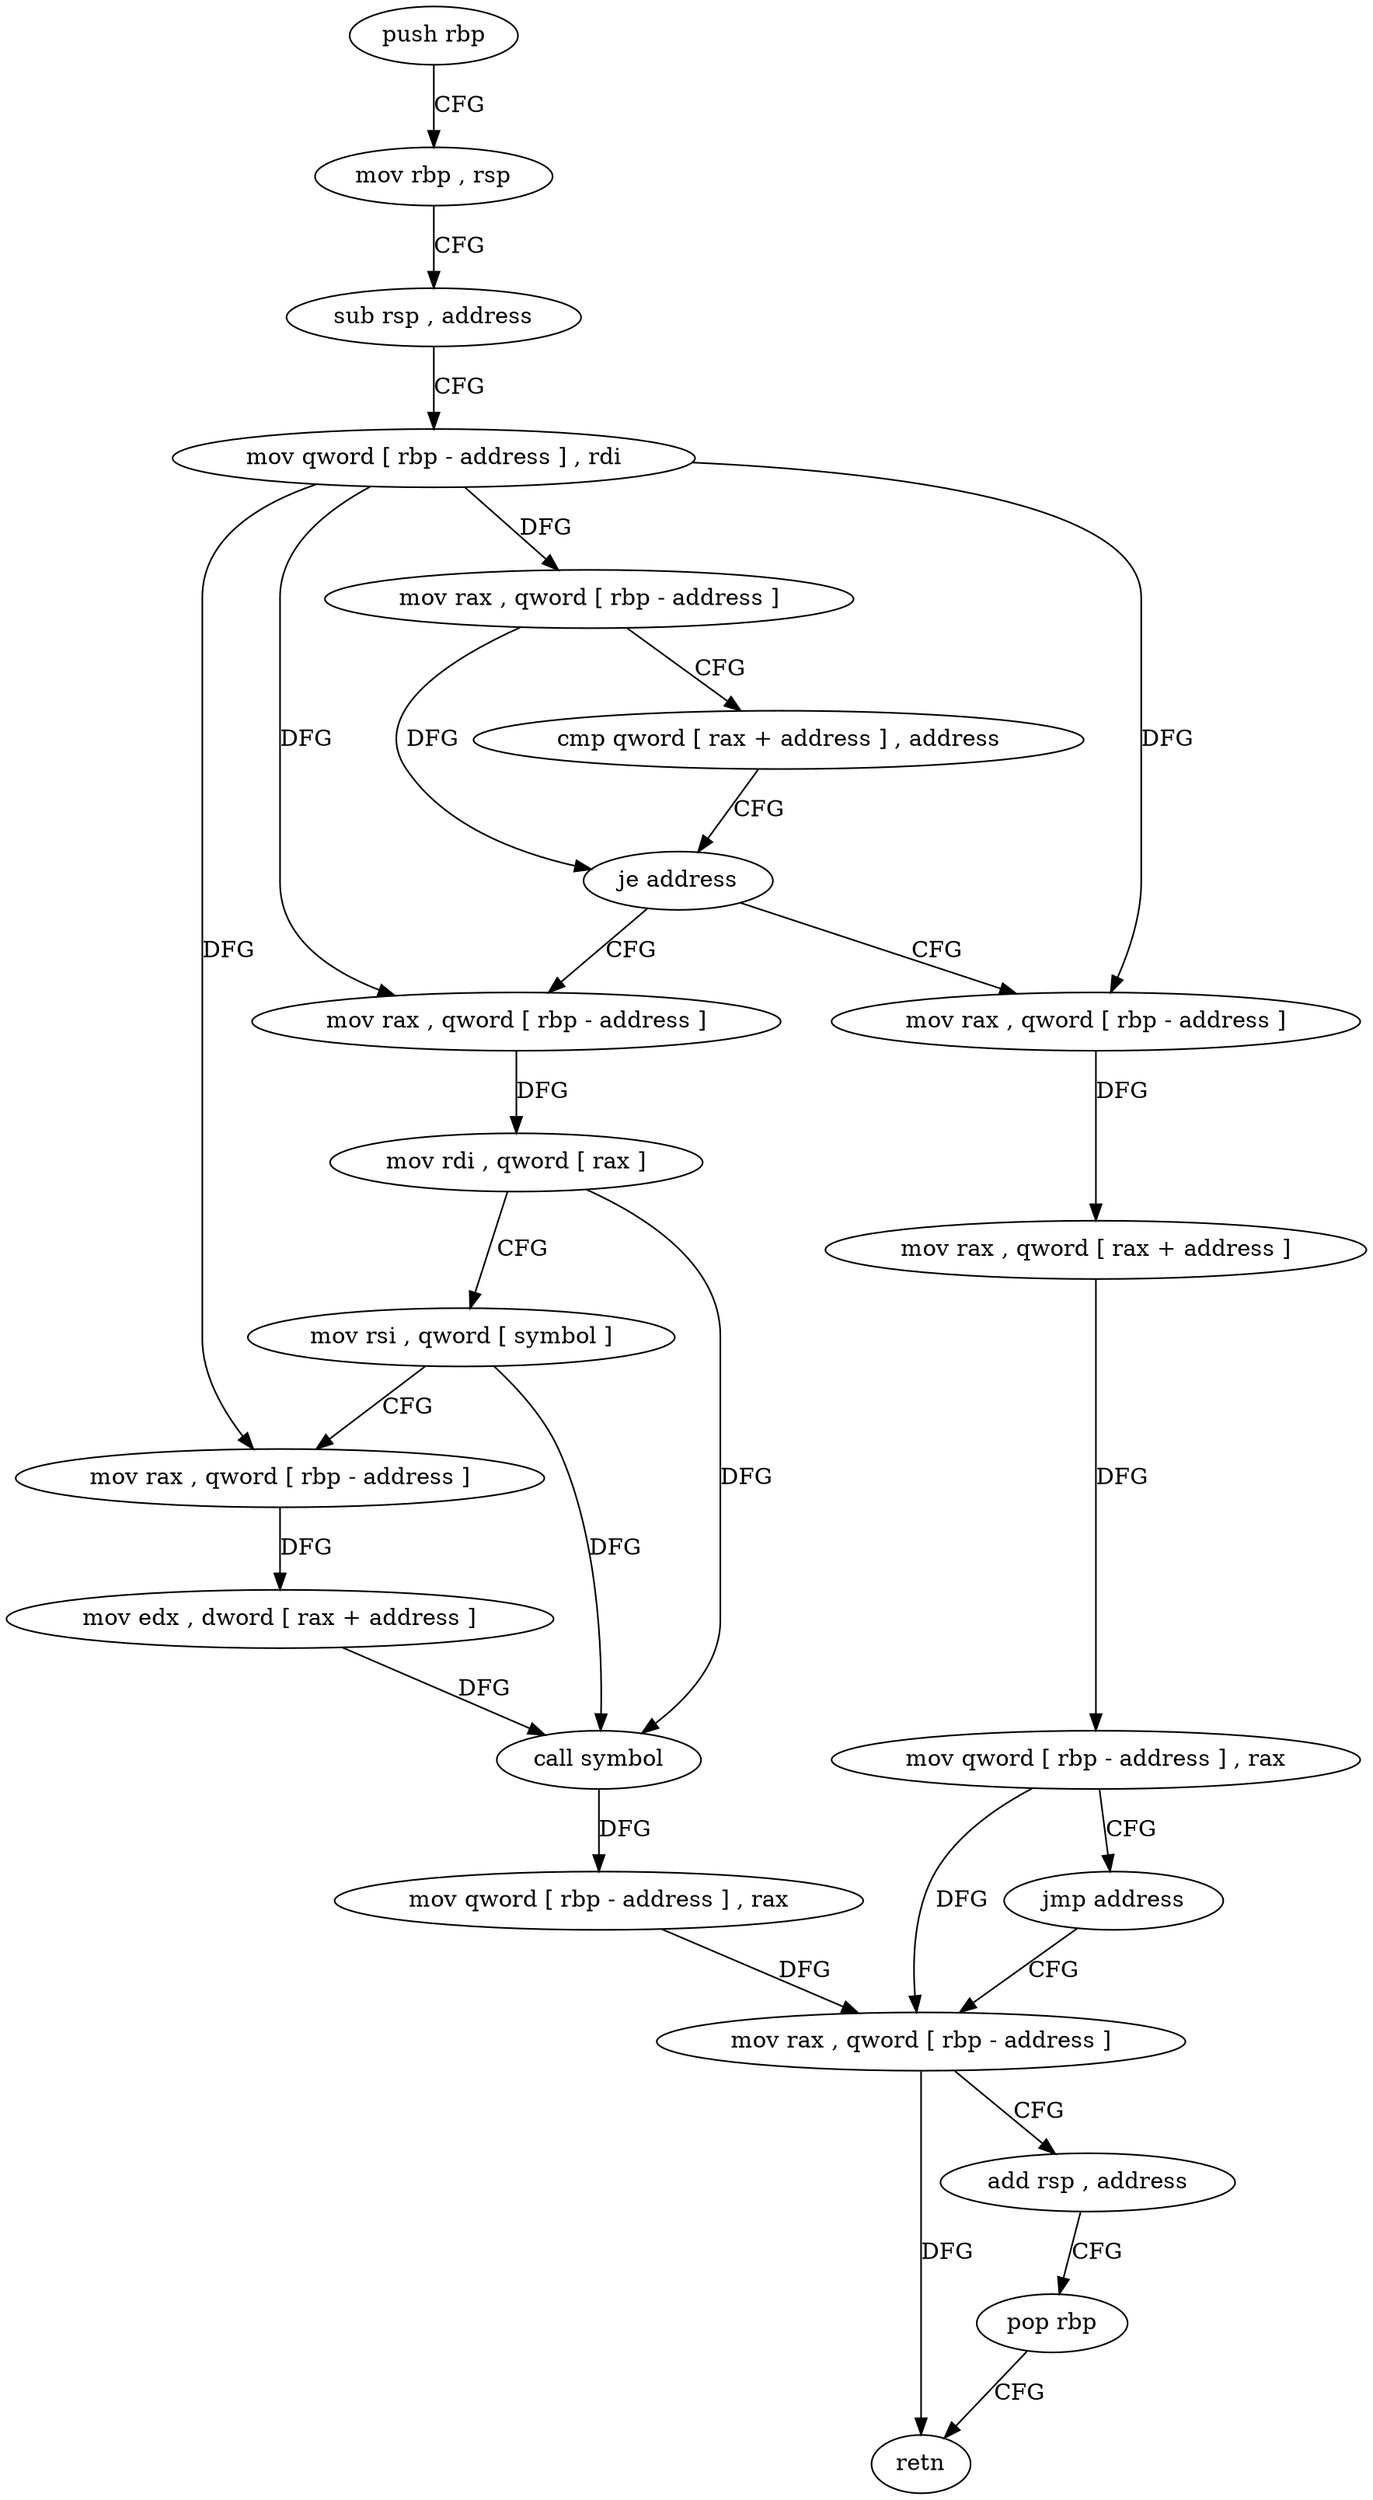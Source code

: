digraph "func" {
"4235984" [label = "push rbp" ]
"4235985" [label = "mov rbp , rsp" ]
"4235988" [label = "sub rsp , address" ]
"4235992" [label = "mov qword [ rbp - address ] , rdi" ]
"4235996" [label = "mov rax , qword [ rbp - address ]" ]
"4236000" [label = "cmp qword [ rax + address ] , address" ]
"4236008" [label = "je address" ]
"4236034" [label = "mov rax , qword [ rbp - address ]" ]
"4236014" [label = "mov rax , qword [ rbp - address ]" ]
"4236038" [label = "mov rdi , qword [ rax ]" ]
"4236041" [label = "mov rsi , qword [ symbol ]" ]
"4236049" [label = "mov rax , qword [ rbp - address ]" ]
"4236053" [label = "mov edx , dword [ rax + address ]" ]
"4236059" [label = "call symbol" ]
"4236064" [label = "mov qword [ rbp - address ] , rax" ]
"4236068" [label = "mov rax , qword [ rbp - address ]" ]
"4236018" [label = "mov rax , qword [ rax + address ]" ]
"4236025" [label = "mov qword [ rbp - address ] , rax" ]
"4236029" [label = "jmp address" ]
"4236072" [label = "add rsp , address" ]
"4236076" [label = "pop rbp" ]
"4236077" [label = "retn" ]
"4235984" -> "4235985" [ label = "CFG" ]
"4235985" -> "4235988" [ label = "CFG" ]
"4235988" -> "4235992" [ label = "CFG" ]
"4235992" -> "4235996" [ label = "DFG" ]
"4235992" -> "4236034" [ label = "DFG" ]
"4235992" -> "4236049" [ label = "DFG" ]
"4235992" -> "4236014" [ label = "DFG" ]
"4235996" -> "4236000" [ label = "CFG" ]
"4235996" -> "4236008" [ label = "DFG" ]
"4236000" -> "4236008" [ label = "CFG" ]
"4236008" -> "4236034" [ label = "CFG" ]
"4236008" -> "4236014" [ label = "CFG" ]
"4236034" -> "4236038" [ label = "DFG" ]
"4236014" -> "4236018" [ label = "DFG" ]
"4236038" -> "4236041" [ label = "CFG" ]
"4236038" -> "4236059" [ label = "DFG" ]
"4236041" -> "4236049" [ label = "CFG" ]
"4236041" -> "4236059" [ label = "DFG" ]
"4236049" -> "4236053" [ label = "DFG" ]
"4236053" -> "4236059" [ label = "DFG" ]
"4236059" -> "4236064" [ label = "DFG" ]
"4236064" -> "4236068" [ label = "DFG" ]
"4236068" -> "4236072" [ label = "CFG" ]
"4236068" -> "4236077" [ label = "DFG" ]
"4236018" -> "4236025" [ label = "DFG" ]
"4236025" -> "4236029" [ label = "CFG" ]
"4236025" -> "4236068" [ label = "DFG" ]
"4236029" -> "4236068" [ label = "CFG" ]
"4236072" -> "4236076" [ label = "CFG" ]
"4236076" -> "4236077" [ label = "CFG" ]
}
